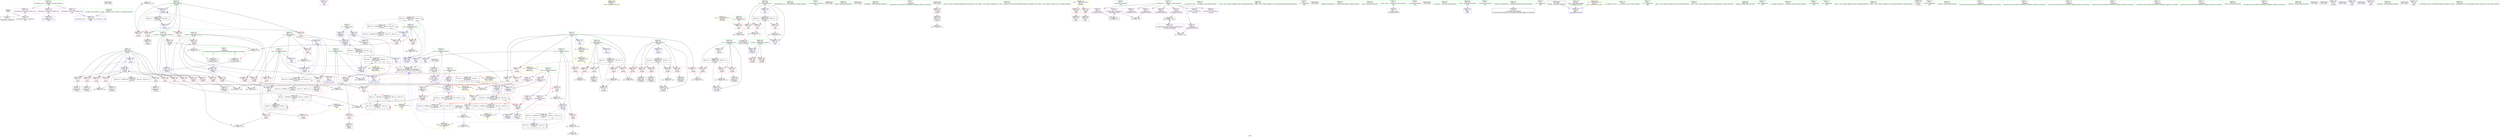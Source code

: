 digraph "SVFG" {
	label="SVFG";

	Node0x55a681010a10 [shape=record,color=grey,label="{NodeID: 0\nNullPtr}"];
	Node0x55a681010a10 -> Node0x55a681039c70[style=solid];
	Node0x55a681010a10 -> Node0x55a681040de0[style=solid];
	Node0x55a68107e5d0 [shape=record,color=black,label="{NodeID: 443\n261 = PHI()\n}"];
	Node0x55a68103d390 [shape=record,color=grey,label="{NodeID: 277\n321 = Binary(320, 145, )\n}"];
	Node0x55a68103d390 -> Node0x55a68103c090[style=solid];
	Node0x55a68103b600 [shape=record,color=blue,label="{NodeID: 194\n123\<--12\nj\<--\n_Z3recii\n}"];
	Node0x55a68103b600 -> Node0x55a68103f020[style=dashed];
	Node0x55a68103b600 -> Node0x55a68103f0f0[style=dashed];
	Node0x55a68103b600 -> Node0x55a68103f1c0[style=dashed];
	Node0x55a68103b600 -> Node0x55a68103b7a0[style=dashed];
	Node0x55a68103b600 -> Node0x55a681057d40[style=dashed];
	Node0x55a681037ef0 [shape=record,color=purple,label="{NodeID: 111\n393\<--41\n\<--.str.5\nmain\n}"];
	Node0x55a6810367f0 [shape=record,color=green,label="{NodeID: 28\n22\<--23\nstart\<--start_field_insensitive\nGlob }"];
	Node0x55a6810367f0 -> Node0x55a68103dca0[style=solid];
	Node0x55a6810367f0 -> Node0x55a6810408e0[style=solid];
	Node0x55a6810367f0 -> Node0x55a68103c300[style=solid];
	Node0x55a681041870 [shape=record,color=yellow,style=double,label="{NodeID: 388\nRETMU(2V_2)\npts\{94 \}\nFun[__cxx_global_array_dtor]}"];
	Node0x55a68104aef0 [shape=record,color=grey,label="{NodeID: 305\n400 = cmp(398, 399, )\n}"];
	Node0x55a68103e800 [shape=record,color=red,label="{NodeID: 139\n167\<--119\n\<--i\n_Z3recii\n}"];
	Node0x55a68103e800 -> Node0x55a68104a8f0[style=solid];
	Node0x55a681039200 [shape=record,color=green,label="{NodeID: 56\n257\<--258\n_ZNSolsEPFRSoS_E\<--_ZNSolsEPFRSoS_E_field_insensitive\n}"];
	Node0x55a68103fec0 [shape=record,color=red,label="{NodeID: 167\n313\<--245\n\<--j\n_Z5solvei\n}"];
	Node0x55a68103fec0 -> Node0x55a68103bfc0[style=solid];
	Node0x55a68103aaa0 [shape=record,color=black,label="{NodeID: 84\n315\<--314\nidxprom19\<--\n_Z5solvei\n}"];
	Node0x55a681021c70 [shape=record,color=green,label="{NodeID: 1\n7\<--1\n__dso_handle\<--dummyObj\nGlob }"];
	Node0x55a68107e6a0 [shape=record,color=black,label="{NodeID: 444\n264 = PHI()\n}"];
	Node0x55a681048670 [shape=record,color=grey,label="{NodeID: 278\n230 = Binary(229, 145, )\n}"];
	Node0x55a681048670 -> Node0x55a68103ba10[style=solid];
	Node0x55a68103b6d0 [shape=record,color=blue,label="{NodeID: 195\n121\<--206\nadd\<--inc30\n_Z3recii\n}"];
	Node0x55a68103b6d0 -> Node0x55a68105efd0[style=dashed];
	Node0x55a681037fc0 [shape=record,color=purple,label="{NodeID: 112\n420\<--44\nllvm.global_ctors_0\<--llvm.global_ctors\nGlob }"];
	Node0x55a681037fc0 -> Node0x55a681040be0[style=solid];
	Node0x55a6810368f0 [shape=record,color=green,label="{NodeID: 29\n24\<--25\niter\<--iter_field_insensitive\nGlob }"];
	Node0x55a6810368f0 -> Node0x55a68103dd70[style=solid];
	Node0x55a6810368f0 -> Node0x55a68103de40[style=solid];
	Node0x55a6810368f0 -> Node0x55a6810409e0[style=solid];
	Node0x55a6810368f0 -> Node0x55a681041220[style=solid];
	Node0x55a68103e8d0 [shape=record,color=red,label="{NodeID: 140\n171\<--119\n\<--i\n_Z3recii\n}"];
	Node0x55a68103e8d0 -> Node0x55a68103a0e0[style=solid];
	Node0x55a681039300 [shape=record,color=green,label="{NodeID: 57\n262\<--263\nprintf\<--printf_field_insensitive\n}"];
	Node0x55a68103ff90 [shape=record,color=red,label="{NodeID: 168\n320\<--245\n\<--j\n_Z5solvei\n}"];
	Node0x55a68103ff90 -> Node0x55a68103d390[style=solid];
	Node0x55a68103ab70 [shape=record,color=black,label="{NodeID: 85\n332\<--331\nconv28\<--call27\n_Z5solvei\n}"];
	Node0x55a68103ab70 -> Node0x55a68103c300[style=solid];
	Node0x55a681034ba0 [shape=record,color=green,label="{NodeID: 2\n12\<--1\n\<--dummyObj\nCan only get source location for instruction, argument, global var or function.|{<s0>15|<s1>15}}"];
	Node0x55a681034ba0:s0 -> Node0x55a68107c820[style=solid,color=red];
	Node0x55a681034ba0:s1 -> Node0x55a68107de70[style=solid,color=red];
	Node0x55a68107e7a0 [shape=record,color=black,label="{NodeID: 445\n276 = PHI()\n}"];
	Node0x55a6810487f0 [shape=record,color=grey,label="{NodeID: 279\n222 = Binary(220, 221, )\n|{<s0>7}}"];
	Node0x55a6810487f0:s0 -> Node0x55a68107de70[style=solid,color=red];
	Node0x55a68103b7a0 [shape=record,color=blue,label="{NodeID: 196\n123\<--211\nj\<--inc32\n_Z3recii\n}"];
	Node0x55a68103b7a0 -> Node0x55a68103f020[style=dashed];
	Node0x55a68103b7a0 -> Node0x55a68103f0f0[style=dashed];
	Node0x55a68103b7a0 -> Node0x55a68103f1c0[style=dashed];
	Node0x55a68103b7a0 -> Node0x55a68103b7a0[style=dashed];
	Node0x55a68103b7a0 -> Node0x55a681057d40[style=dashed];
	Node0x55a681038090 [shape=record,color=purple,label="{NodeID: 113\n421\<--44\nllvm.global_ctors_1\<--llvm.global_ctors\nGlob }"];
	Node0x55a681038090 -> Node0x55a681040ce0[style=solid];
	Node0x55a6810369f0 [shape=record,color=green,label="{NodeID: 30\n26\<--28\nTL\<--TL_field_insensitive\nGlob }"];
	Node0x55a6810369f0 -> Node0x55a68103df10[style=solid];
	Node0x55a6810369f0 -> Node0x55a681040ae0[style=solid];
	Node0x55a6810369f0 -> Node0x55a6810412f0[style=solid];
	Node0x55a6810369f0 -> Node0x55a68103c3d0[style=solid];
	Node0x55a68103e9a0 [shape=record,color=red,label="{NodeID: 141\n178\<--119\n\<--i\n_Z3recii\n}"];
	Node0x55a68103e9a0 -> Node0x55a68103a280[style=solid];
	Node0x55a681039400 [shape=record,color=green,label="{NodeID: 58\n265\<--266\n_ZNSirsERi\<--_ZNSirsERi_field_insensitive\n}"];
	Node0x55a681040060 [shape=record,color=red,label="{NodeID: 169\n337\<--247\n\<--i29\n_Z5solvei\n}"];
	Node0x55a681040060 -> Node0x55a681049ff0[style=solid];
	Node0x55a68103ac40 [shape=record,color=black,label="{NodeID: 86\n342\<--341\nidxprom33\<--\n_Z5solvei\n}"];
	Node0x55a681034c30 [shape=record,color=green,label="{NodeID: 3\n27\<--1\n\<--dummyObj\nCan only get source location for instruction, argument, global var or function.}"];
	Node0x55a68107e8a0 [shape=record,color=black,label="{NodeID: 446\n305 = PHI()\n}"];
	Node0x55a68107e8a0 -> Node0x55a6810402d0[style=solid];
	Node0x55a681048970 [shape=record,color=grey,label="{NodeID: 280\n206 = Binary(205, 145, )\n}"];
	Node0x55a681048970 -> Node0x55a68103b6d0[style=solid];
	Node0x55a68103b870 [shape=record,color=blue,label="{NodeID: 197\n216\<--162\narrayidx34\<--\n_Z3recii\n|{<s0>7|<s1>7|<s2>7|<s3>7}}"];
	Node0x55a68103b870:s0 -> Node0x55a68103f290[style=dashed,color=red];
	Node0x55a68103b870:s1 -> Node0x55a68103b870[style=dashed,color=red];
	Node0x55a68103b870:s2 -> Node0x55a681058740[style=dashed,color=red];
	Node0x55a68103b870:s3 -> Node0x55a68105b840[style=dashed,color=red];
	Node0x55a681038190 [shape=record,color=purple,label="{NodeID: 114\n422\<--44\nllvm.global_ctors_2\<--llvm.global_ctors\nGlob }"];
	Node0x55a681038190 -> Node0x55a681040de0[style=solid];
	Node0x55a681036af0 [shape=record,color=green,label="{NodeID: 31\n44\<--48\nllvm.global_ctors\<--llvm.global_ctors_field_insensitive\nGlob }"];
	Node0x55a681036af0 -> Node0x55a681037fc0[style=solid];
	Node0x55a681036af0 -> Node0x55a681038090[style=solid];
	Node0x55a681036af0 -> Node0x55a681038190[style=solid];
	Node0x55a681054b40 [shape=record,color=black,label="{NodeID: 308\nMR_38V_3 = PHI(MR_38V_4, MR_38V_2, )\npts\{244 \}\n}"];
	Node0x55a681054b40 -> Node0x55a68103f910[style=dashed];
	Node0x55a681054b40 -> Node0x55a68103f9e0[style=dashed];
	Node0x55a681054b40 -> Node0x55a68103fab0[style=dashed];
	Node0x55a681054b40 -> Node0x55a68103fb80[style=dashed];
	Node0x55a681054b40 -> Node0x55a68103fc50[style=dashed];
	Node0x55a681054b40 -> Node0x55a68103c160[style=dashed];
	Node0x55a68103ea70 [shape=record,color=red,label="{NodeID: 142\n186\<--119\n\<--i\n_Z3recii\n}"];
	Node0x55a68103ea70 -> Node0x55a68103b460[style=solid];
	Node0x55a681039500 [shape=record,color=green,label="{NodeID: 59\n277\<--278\n_ZStrsIcSt11char_traitsIcESaIcEERSt13basic_istreamIT_T0_ES7_RNSt7__cxx1112basic_stringIS4_S5_T1_EE\<--_ZStrsIcSt11char_traitsIcESaIcEERSt13basic_istreamIT_T0_ES7_RNSt7__cxx1112basic_stringIS4_S5_T1_EE_field_insensitive\n}"];
	Node0x55a681040130 [shape=record,color=red,label="{NodeID: 170\n341\<--247\n\<--i29\n_Z5solvei\n}"];
	Node0x55a681040130 -> Node0x55a68103ac40[style=solid];
	Node0x55a68103ad10 [shape=record,color=black,label="{NodeID: 87\n388\<--385\ncall\<--\nmain\n}"];
	Node0x55a681034cc0 [shape=record,color=green,label="{NodeID: 4\n29\<--1\n_ZSt4cerr\<--dummyObj\nGlob }"];
	Node0x55a68107ea00 [shape=record,color=black,label="{NodeID: 447\n331 = PHI()\n}"];
	Node0x55a68107ea00 -> Node0x55a68103ab70[style=solid];
	Node0x55a681048af0 [shape=record,color=grey,label="{NodeID: 281\n326 = Binary(325, 145, )\n}"];
	Node0x55a681048af0 -> Node0x55a68103c160[style=solid];
	Node0x55a68103b940 [shape=record,color=blue,label="{NodeID: 198\n226\<--27\narrayidx38\<--\n_Z3recii\n}"];
	Node0x55a68103b940 -> Node0x55a681058740[style=dashed];
	Node0x55a68103d480 [shape=record,color=purple,label="{NodeID: 115\n77\<--76\narrayctor.next\<--arrayctor.cur\n__cxx_global_var_init.1\n}"];
	Node0x55a68103d480 -> Node0x55a680cbc250[style=solid];
	Node0x55a68103d480 -> Node0x55a681049870[style=solid];
	Node0x55a681036bf0 [shape=record,color=green,label="{NodeID: 32\n49\<--50\n__cxx_global_var_init\<--__cxx_global_var_init_field_insensitive\n}"];
	Node0x55a681055040 [shape=record,color=black,label="{NodeID: 309\nMR_40V_2 = PHI(MR_40V_4, MR_40V_1, )\npts\{246 \}\n}"];
	Node0x55a681055040 -> Node0x55a68103bef0[style=dashed];
	Node0x55a68103eb40 [shape=record,color=red,label="{NodeID: 143\n202\<--119\n\<--i\n_Z3recii\n}"];
	Node0x55a68103eb40 -> Node0x55a68104a170[style=solid];
	Node0x55a681039600 [shape=record,color=green,label="{NodeID: 60\n306\<--307\n_ZNSt7__cxx1112basic_stringIcSt11char_traitsIcESaIcEEixEm\<--_ZNSt7__cxx1112basic_stringIcSt11char_traitsIcESaIcEEixEm_field_insensitive\n}"];
	Node0x55a681040200 [shape=record,color=red,label="{NodeID: 171\n346\<--247\n\<--i29\n_Z5solvei\n}"];
	Node0x55a681040200 -> Node0x55a681049270[style=solid];
	Node0x55a68103ade0 [shape=record,color=black,label="{NodeID: 88\n394\<--391\ncall1\<--\nmain\n}"];
	Node0x55a681035550 [shape=record,color=green,label="{NodeID: 5\n30\<--1\n.str\<--dummyObj\nGlob }"];
	Node0x55a68107eb00 [shape=record,color=black,label="{NodeID: 448\n352 = PHI()\n}"];
	Node0x55a681048c70 [shape=record,color=grey,label="{NodeID: 282\n219 = Binary(218, 145, )\n|{<s0>7}}"];
	Node0x55a681048c70:s0 -> Node0x55a68107c820[style=solid,color=red];
	Node0x55a68103ba10 [shape=record,color=blue,label="{NodeID: 199\n119\<--230\ni\<--inc40\n_Z3recii\n}"];
	Node0x55a68103ba10 -> Node0x55a68103e800[style=dashed];
	Node0x55a68103ba10 -> Node0x55a68103e8d0[style=dashed];
	Node0x55a68103ba10 -> Node0x55a68103e9a0[style=dashed];
	Node0x55a68103ba10 -> Node0x55a68103ea70[style=dashed];
	Node0x55a68103ba10 -> Node0x55a68103eb40[style=dashed];
	Node0x55a68103ba10 -> Node0x55a68103ec10[style=dashed];
	Node0x55a68103ba10 -> Node0x55a68103ece0[style=dashed];
	Node0x55a68103ba10 -> Node0x55a68103edb0[style=dashed];
	Node0x55a68103ba10 -> Node0x55a68103ba10[style=dashed];
	Node0x55a68103ba10 -> Node0x55a68105a440[style=dashed];
	Node0x55a68103d550 [shape=record,color=purple,label="{NodeID: 116\n100\<--99\narraydestroy.element\<--arraydestroy.elementPast\n__cxx_global_array_dtor\n}"];
	Node0x55a68103d550 -> Node0x55a68103d080[style=solid];
	Node0x55a68103d550 -> Node0x55a6810499f0[style=solid];
	Node0x55a681036cf0 [shape=record,color=green,label="{NodeID: 33\n53\<--54\n_ZNSt8ios_base4InitC1Ev\<--_ZNSt8ios_base4InitC1Ev_field_insensitive\n}"];
	Node0x55a681055540 [shape=record,color=black,label="{NodeID: 310\nMR_26V_2 = PHI(MR_26V_4, MR_26V_1, )\npts\{170000 \}\n|{|<s1>15|<s2>21}}"];
	Node0x55a681055540 -> Node0x55a68103be20[style=dashed];
	Node0x55a681055540:s1 -> Node0x55a6810623a0[style=dashed,color=red];
	Node0x55a681055540:s2 -> Node0x55a68105e540[style=dashed,color=blue];
	Node0x55a68103ec10 [shape=record,color=red,label="{NodeID: 144\n214\<--119\n\<--i\n_Z3recii\n}"];
	Node0x55a68103ec10 -> Node0x55a68103a4f0[style=solid];
	Node0x55a681039700 [shape=record,color=green,label="{NodeID: 61\n375\<--376\nmain\<--main_field_insensitive\n}"];
	Node0x55a68105e540 [shape=record,color=black,label="{NodeID: 338\nMR_57V_2 = PHI(MR_57V_3, MR_57V_1, )\npts\{21 23 25 28 150000 170000 190000 \}\n|{<s0>21|<s1>21|<s2>21|<s3>21|<s4>21|<s5>21}}"];
	Node0x55a68105e540:s0 -> Node0x55a68103c230[style=dashed,color=red];
	Node0x55a68105e540:s1 -> Node0x55a68103c300[style=dashed,color=red];
	Node0x55a68105e540:s2 -> Node0x55a68103c3d0[style=dashed,color=red];
	Node0x55a68105e540:s3 -> Node0x55a681055540[style=dashed,color=red];
	Node0x55a68105e540:s4 -> Node0x55a68105fed0[style=dashed,color=red];
	Node0x55a68105e540:s5 -> Node0x55a6810617b0[style=dashed,color=red];
	Node0x55a6810402d0 [shape=record,color=red,label="{NodeID: 172\n308\<--305\n\<--call16\n_Z5solvei\n}"];
	Node0x55a6810402d0 -> Node0x55a68103a9d0[style=solid];
	Node0x55a68103aeb0 [shape=record,color=purple,label="{NodeID: 89\n55\<--4\n\<--_ZStL8__ioinit\n__cxx_global_var_init\n}"];
	Node0x55a6810355e0 [shape=record,color=green,label="{NodeID: 6\n32\<--1\n_ZSt3cin\<--dummyObj\nGlob }"];
	Node0x55a68107ec00 [shape=record,color=black,label="{NodeID: 449\n353 = PHI()\n}"];
	Node0x55a681048df0 [shape=record,color=grey,label="{NodeID: 283\n157 = Binary(152, 156, )\n}"];
	Node0x55a681048df0 -> Node0x55a68104a5f0[style=solid];
	Node0x55a68103bae0 [shape=record,color=blue,label="{NodeID: 200\n239\<--238\ntc.addr\<--tc\n_Z5solvei\n}"];
	Node0x55a68103bae0 -> Node0x55a68103f500[style=dashed];
	Node0x55a68103bae0 -> Node0x55a68103f5d0[style=dashed];
	Node0x55a68103d620 [shape=record,color=red,label="{NodeID: 117\n137\<--11\n\<--n\n_Z3recii\n}"];
	Node0x55a68103d620 -> Node0x55a681049cf0[style=solid];
	Node0x55a681036df0 [shape=record,color=green,label="{NodeID: 34\n59\<--60\n__cxa_atexit\<--__cxa_atexit_field_insensitive\n}"];
	Node0x55a68103ece0 [shape=record,color=red,label="{NodeID: 145\n224\<--119\n\<--i\n_Z3recii\n}"];
	Node0x55a68103ece0 -> Node0x55a68103a5c0[style=solid];
	Node0x55a681039800 [shape=record,color=green,label="{NodeID: 62\n378\<--379\nretval\<--retval_field_insensitive\nmain\n}"];
	Node0x55a681039800 -> Node0x55a681043750[style=solid];
	Node0x55a68105ead0 [shape=record,color=black,label="{NodeID: 339\nMR_55V_3 = PHI(MR_55V_4, MR_55V_2, )\npts\{383 \}\n}"];
	Node0x55a68105ead0 -> Node0x55a681040470[style=dashed];
	Node0x55a68105ead0 -> Node0x55a681040540[style=dashed];
	Node0x55a68105ead0 -> Node0x55a681040610[style=dashed];
	Node0x55a68105ead0 -> Node0x55a6810438f0[style=dashed];
	Node0x55a6810403a0 [shape=record,color=red,label="{NodeID: 173\n399\<--380\n\<--tc\nmain\n}"];
	Node0x55a6810403a0 -> Node0x55a68104aef0[style=solid];
	Node0x55a68103af80 [shape=record,color=purple,label="{NodeID: 90\n74\<--8\n\<--_Z1sB5cxx11\n__cxx_global_var_init.1\n}"];
	Node0x55a68103af80 -> Node0x55a680cbc250[style=solid];
	Node0x55a681035670 [shape=record,color=green,label="{NodeID: 7\n33\<--1\n_ZSt4cout\<--dummyObj\nGlob }"];
	Node0x55a68107ecd0 [shape=record,color=black,label="{NodeID: 450\n238 = PHI(403, )\n0th arg _Z5solvei }"];
	Node0x55a68107ecd0 -> Node0x55a68103bae0[style=solid];
	Node0x55a681048f70 [shape=record,color=grey,label="{NodeID: 284\n281 = Binary(280, 145, )\n}"];
	Node0x55a681048f70 -> Node0x55a68103bc80[style=solid];
	Node0x55a68103bbb0 [shape=record,color=blue,label="{NodeID: 201\n241\<--12\ni\<--\n_Z5solvei\n}"];
	Node0x55a68103bbb0 -> Node0x55a68105f4d0[style=dashed];
	Node0x55a68103d6f0 [shape=record,color=red,label="{NodeID: 118\n168\<--11\n\<--n\n_Z3recii\n}"];
	Node0x55a68103d6f0 -> Node0x55a68104a8f0[style=solid];
	Node0x55a681036ef0 [shape=record,color=green,label="{NodeID: 35\n58\<--64\n_ZNSt8ios_base4InitD1Ev\<--_ZNSt8ios_base4InitD1Ev_field_insensitive\n}"];
	Node0x55a681036ef0 -> Node0x55a681039e40[style=solid];
	Node0x55a68103edb0 [shape=record,color=red,label="{NodeID: 146\n229\<--119\n\<--i\n_Z3recii\n}"];
	Node0x55a68103edb0 -> Node0x55a681048670[style=solid];
	Node0x55a6810398d0 [shape=record,color=green,label="{NodeID: 63\n380\<--381\ntc\<--tc_field_insensitive\nmain\n}"];
	Node0x55a6810398d0 -> Node0x55a6810403a0[style=solid];
	Node0x55a68105efd0 [shape=record,color=black,label="{NodeID: 340\nMR_20V_8 = PHI(MR_20V_7, MR_20V_6, )\npts\{122 \}\n}"];
	Node0x55a68105efd0 -> Node0x55a68103ee80[style=dashed];
	Node0x55a68105efd0 -> Node0x55a68103ef50[style=dashed];
	Node0x55a68105efd0 -> Node0x55a68103b6d0[style=dashed];
	Node0x55a68105efd0 -> Node0x55a681057840[style=dashed];
	Node0x55a68105efd0 -> Node0x55a68105efd0[style=dashed];
	Node0x55a681040470 [shape=record,color=red,label="{NodeID: 174\n398\<--382\n\<--it\nmain\n}"];
	Node0x55a681040470 -> Node0x55a68104aef0[style=solid];
	Node0x55a68103b050 [shape=record,color=purple,label="{NodeID: 91\n81\<--8\n\<--_Z1sB5cxx11\n__cxx_global_var_init.1\n}"];
	Node0x55a681035700 [shape=record,color=green,label="{NodeID: 8\n34\<--1\n.str.2\<--dummyObj\nGlob }"];
	Node0x55a68107eed0 [shape=record,color=black,label="{NodeID: 451\n92 = PHI()\n0th arg __cxx_global_array_dtor }"];
	Node0x55a68107eed0 -> Node0x55a681040ee0[style=solid];
	Node0x55a6810623a0 [shape=record,color=yellow,style=double,label="{NodeID: 368\n26V_1 = ENCHI(MR_26V_0)\npts\{170000 \}\nFun[_Z3recii]|{|<s1>7}}"];
	Node0x55a6810623a0 -> Node0x55a68103f360[style=dashed];
	Node0x55a6810623a0:s1 -> Node0x55a6810623a0[style=dashed,color=red];
	Node0x55a6810490f0 [shape=record,color=grey,label="{NodeID: 285\n148 = Binary(147, 149, )\n}"];
	Node0x55a6810490f0 -> Node0x55a68104a770[style=solid];
	Node0x55a68103bc80 [shape=record,color=blue,label="{NodeID: 202\n241\<--281\ni\<--inc\n_Z5solvei\n}"];
	Node0x55a68103bc80 -> Node0x55a68105f4d0[style=dashed];
	Node0x55a68103d7c0 [shape=record,color=red,label="{NodeID: 119\n270\<--11\n\<--n\n_Z5solvei\n}"];
	Node0x55a68103d7c0 -> Node0x55a68104aa70[style=solid];
	Node0x55a681036ff0 [shape=record,color=green,label="{NodeID: 36\n71\<--72\n__cxx_global_var_init.1\<--__cxx_global_var_init.1_field_insensitive\n}"];
	Node0x55a68103ee80 [shape=record,color=red,label="{NodeID: 147\n205\<--121\n\<--add\n_Z3recii\n}"];
	Node0x55a68103ee80 -> Node0x55a681048970[style=solid];
	Node0x55a6810399a0 [shape=record,color=green,label="{NodeID: 64\n382\<--383\nit\<--it_field_insensitive\nmain\n}"];
	Node0x55a6810399a0 -> Node0x55a681040470[style=solid];
	Node0x55a6810399a0 -> Node0x55a681040540[style=solid];
	Node0x55a6810399a0 -> Node0x55a681040610[style=solid];
	Node0x55a6810399a0 -> Node0x55a681043820[style=solid];
	Node0x55a6810399a0 -> Node0x55a6810438f0[style=solid];
	Node0x55a68105f4d0 [shape=record,color=black,label="{NodeID: 341\nMR_36V_3 = PHI(MR_36V_4, MR_36V_2, )\npts\{242 \}\n}"];
	Node0x55a68105f4d0 -> Node0x55a68103f6a0[style=dashed];
	Node0x55a68105f4d0 -> Node0x55a68103f770[style=dashed];
	Node0x55a68105f4d0 -> Node0x55a68103f840[style=dashed];
	Node0x55a68105f4d0 -> Node0x55a68103bc80[style=dashed];
	Node0x55a681040540 [shape=record,color=red,label="{NodeID: 175\n402\<--382\n\<--it\nmain\n}"];
	Node0x55a681040540 -> Node0x55a681049570[style=solid];
	Node0x55a68103b120 [shape=record,color=purple,label="{NodeID: 92\n82\<--8\n\<--_Z1sB5cxx11\n__cxx_global_var_init.1\n}"];
	Node0x55a68103b120 -> Node0x55a681049870[style=solid];
	Node0x55a681035790 [shape=record,color=green,label="{NodeID: 9\n36\<--1\n.str.3\<--dummyObj\nGlob }"];
	Node0x55a681049270 [shape=record,color=grey,label="{NodeID: 286\n347 = Binary(346, 145, )\n}"];
	Node0x55a681049270 -> Node0x55a681043680[style=solid];
	Node0x55a68103bd50 [shape=record,color=blue,label="{NodeID: 203\n243\<--12\ni5\<--\n_Z5solvei\n}"];
	Node0x55a68103bd50 -> Node0x55a681054b40[style=dashed];
	Node0x55a68103d890 [shape=record,color=red,label="{NodeID: 120\n287\<--11\n\<--n\n_Z5solvei\n}"];
	Node0x55a68103d890 -> Node0x55a68104ad70[style=solid];
	Node0x55a6810370f0 [shape=record,color=green,label="{NodeID: 37\n79\<--80\n_ZNSt7__cxx1112basic_stringIcSt11char_traitsIcESaIcEEC1Ev\<--_ZNSt7__cxx1112basic_stringIcSt11char_traitsIcESaIcEEC1Ev_field_insensitive\n}"];
	Node0x55a68103ef50 [shape=record,color=red,label="{NodeID: 148\n221\<--121\n\<--add\n_Z3recii\n}"];
	Node0x55a68103ef50 -> Node0x55a6810487f0[style=solid];
	Node0x55a681039a70 [shape=record,color=green,label="{NodeID: 65\n389\<--390\nfreopen\<--freopen_field_insensitive\n}"];
	Node0x55a68105f9d0 [shape=record,color=black,label="{NodeID: 342\nMR_42V_3 = PHI(MR_42V_4, MR_42V_2, )\npts\{248 \}\n}"];
	Node0x55a68105f9d0 -> Node0x55a681040060[style=dashed];
	Node0x55a68105f9d0 -> Node0x55a681040130[style=dashed];
	Node0x55a68105f9d0 -> Node0x55a681040200[style=dashed];
	Node0x55a68105f9d0 -> Node0x55a681043680[style=dashed];
	Node0x55a681040610 [shape=record,color=red,label="{NodeID: 176\n406\<--382\n\<--it\nmain\n}"];
	Node0x55a681040610 -> Node0x55a6810496f0[style=solid];
	Node0x55a68103b1f0 [shape=record,color=purple,label="{NodeID: 93\n96\<--8\n\<--_Z1sB5cxx11\n__cxx_global_array_dtor\n}"];
	Node0x55a681035820 [shape=record,color=green,label="{NodeID: 10\n38\<--1\nstdin\<--dummyObj\nGlob }"];
	Node0x55a681058d20 [shape=record,color=yellow,style=double,label="{NodeID: 370\n48V_1 = ENCHI(MR_48V_0)\npts\{1 \}\nFun[main]}"];
	Node0x55a681058d20 -> Node0x55a68103dfe0[style=dashed];
	Node0x55a681058d20 -> Node0x55a68103e0b0[style=dashed];
	Node0x55a6810493f0 [shape=record,color=grey,label="{NodeID: 287\n211 = Binary(210, 145, )\n}"];
	Node0x55a6810493f0 -> Node0x55a68103b7a0[style=solid];
	Node0x55a68103be20 [shape=record,color=blue,label="{NodeID: 204\n292\<--12\narrayidx10\<--\n_Z5solvei\n}"];
	Node0x55a68103be20 -> Node0x55a68103bfc0[style=dashed];
	Node0x55a68103be20 -> Node0x55a681055540[style=dashed];
	Node0x55a68103be20 -> Node0x55a681059450[style=dashed];
	Node0x55a68103d960 [shape=record,color=red,label="{NodeID: 121\n297\<--11\n\<--n\n_Z5solvei\n}"];
	Node0x55a68103d960 -> Node0x55a68104abf0[style=solid];
	Node0x55a6810371f0 [shape=record,color=green,label="{NodeID: 38\n86\<--87\n__cxx_global_array_dtor\<--__cxx_global_array_dtor_field_insensitive\n}"];
	Node0x55a68103f020 [shape=record,color=red,label="{NodeID: 149\n194\<--123\n\<--j\n_Z3recii\n}"];
	Node0x55a68103f020 -> Node0x55a68104a470[style=solid];
	Node0x55a681039b70 [shape=record,color=green,label="{NodeID: 66\n46\<--415\n_GLOBAL__sub_I_Nerevar_0_1.cpp\<--_GLOBAL__sub_I_Nerevar_0_1.cpp_field_insensitive\n}"];
	Node0x55a681039b70 -> Node0x55a681040ce0[style=solid];
	Node0x55a68105fed0 [shape=record,color=black,label="{NodeID: 343\nMR_28V_2 = PHI(MR_28V_3, MR_28V_1, )\npts\{190000 \}\n|{|<s1>15|<s2>15|<s3>15|<s4>15}}"];
	Node0x55a68105fed0 -> Node0x55a6810435b0[style=dashed];
	Node0x55a68105fed0:s1 -> Node0x55a68103f290[style=dashed,color=red];
	Node0x55a68105fed0:s2 -> Node0x55a68103b870[style=dashed,color=red];
	Node0x55a68105fed0:s3 -> Node0x55a681058740[style=dashed,color=red];
	Node0x55a68105fed0:s4 -> Node0x55a68105b840[style=dashed,color=red];
	Node0x55a6810406e0 [shape=record,color=blue,label="{NodeID: 177\n11\<--12\nn\<--\nGlob }"];
	Node0x55a6810406e0 -> Node0x55a681058e30[style=dashed];
	Node0x55a68103b2c0 [shape=record,color=purple,label="{NodeID: 94\n97\<--8\n\<--_Z1sB5cxx11\n__cxx_global_array_dtor\n}"];
	Node0x55a68103b2c0 -> Node0x55a68103d080[style=solid];
	Node0x55a6810358b0 [shape=record,color=green,label="{NodeID: 11\n39\<--1\n.str.4\<--dummyObj\nGlob }"];
	Node0x55a681058e30 [shape=record,color=yellow,style=double,label="{NodeID: 371\n4V_1 = ENCHI(MR_4V_0)\npts\{13 \}\nFun[main]|{<s0>21}}"];
	Node0x55a681058e30:s0 -> Node0x55a6810603d0[style=dashed,color=red];
	Node0x55a681049570 [shape=record,color=grey,label="{NodeID: 288\n403 = Binary(402, 145, )\n|{<s0>21}}"];
	Node0x55a681049570:s0 -> Node0x55a68107ecd0[style=solid,color=red];
	Node0x55a68103bef0 [shape=record,color=blue,label="{NodeID: 205\n245\<--12\nj\<--\n_Z5solvei\n}"];
	Node0x55a68103bef0 -> Node0x55a68103fd20[style=dashed];
	Node0x55a68103bef0 -> Node0x55a68103fdf0[style=dashed];
	Node0x55a68103bef0 -> Node0x55a68103fec0[style=dashed];
	Node0x55a68103bef0 -> Node0x55a68103ff90[style=dashed];
	Node0x55a68103bef0 -> Node0x55a68103c090[style=dashed];
	Node0x55a68103bef0 -> Node0x55a681055040[style=dashed];
	Node0x55a68103da30 [shape=record,color=red,label="{NodeID: 122\n338\<--11\n\<--n\n_Z5solvei\n}"];
	Node0x55a68103da30 -> Node0x55a681049ff0[style=solid];
	Node0x55a6810372f0 [shape=record,color=green,label="{NodeID: 39\n93\<--94\n.addr\<--.addr_field_insensitive\n__cxx_global_array_dtor\n}"];
	Node0x55a6810372f0 -> Node0x55a681040ee0[style=solid];
	Node0x55a68103f0f0 [shape=record,color=red,label="{NodeID: 150\n198\<--123\n\<--j\n_Z3recii\n}"];
	Node0x55a68103f0f0 -> Node0x55a68103a420[style=solid];
	Node0x55a681039c70 [shape=record,color=black,label="{NodeID: 67\n2\<--3\ndummyVal\<--dummyVal\n}"];
	Node0x55a6810603d0 [shape=record,color=yellow,style=double,label="{NodeID: 344\n4V_1 = ENCHI(MR_4V_0)\npts\{13 \}\nFun[_Z5solvei]|{|<s4>15}}"];
	Node0x55a6810603d0 -> Node0x55a68103d7c0[style=dashed];
	Node0x55a6810603d0 -> Node0x55a68103d890[style=dashed];
	Node0x55a6810603d0 -> Node0x55a68103d960[style=dashed];
	Node0x55a6810603d0 -> Node0x55a68103da30[style=dashed];
	Node0x55a6810603d0:s4 -> Node0x55a6810619d0[style=dashed,color=red];
	Node0x55a6810407e0 [shape=record,color=blue,label="{NodeID: 178\n20\<--12\nans\<--\nGlob }"];
	Node0x55a6810407e0 -> Node0x55a68105e540[style=dashed];
	Node0x55a68103b390 [shape=record,color=purple,label="{NodeID: 95\n104\<--8\n\<--_Z1sB5cxx11\n__cxx_global_array_dtor\n}"];
	Node0x55a68103b390 -> Node0x55a6810499f0[style=solid];
	Node0x55a681035940 [shape=record,color=green,label="{NodeID: 12\n41\<--1\n.str.5\<--dummyObj\nGlob }"];
	Node0x55a6810496f0 [shape=record,color=grey,label="{NodeID: 289\n407 = Binary(406, 145, )\n}"];
	Node0x55a6810496f0 -> Node0x55a6810438f0[style=solid];
	Node0x55a68103bfc0 [shape=record,color=blue,label="{NodeID: 206\n316\<--313\narrayidx20\<--\n_Z5solvei\n}"];
	Node0x55a68103bfc0 -> Node0x55a681059450[style=dashed];
	Node0x55a68103db00 [shape=record,color=red,label="{NodeID: 123\n131\<--20\n\<--ans\n_Z3recii\n}"];
	Node0x55a68103db00 -> Node0x55a681049e70[style=solid];
	Node0x55a6810373c0 [shape=record,color=green,label="{NodeID: 40\n102\<--103\n_ZNSt7__cxx1112basic_stringIcSt11char_traitsIcESaIcEED1Ev\<--_ZNSt7__cxx1112basic_stringIcSt11char_traitsIcESaIcEED1Ev_field_insensitive\n}"];
	Node0x55a681057840 [shape=record,color=black,label="{NodeID: 317\nMR_20V_4 = PHI(MR_20V_6, MR_20V_3, MR_20V_3, )\npts\{122 \}\n}"];
	Node0x55a681057840 -> Node0x55a68103b530[style=dashed];
	Node0x55a681057840 -> Node0x55a681057840[style=dashed];
	Node0x55a681057840 -> Node0x55a68105a940[style=dashed];
	Node0x55a68103f1c0 [shape=record,color=red,label="{NodeID: 151\n210\<--123\n\<--j\n_Z3recii\n}"];
	Node0x55a68103f1c0 -> Node0x55a6810493f0[style=solid];
	Node0x55a681039d70 [shape=record,color=black,label="{NodeID: 68\n377\<--12\nmain_ret\<--\nmain\n}"];
	Node0x55a6810408e0 [shape=record,color=blue,label="{NodeID: 179\n22\<--12\nstart\<--\nGlob }"];
	Node0x55a6810408e0 -> Node0x55a68105e540[style=dashed];
	Node0x55a6810382e0 [shape=record,color=purple,label="{NodeID: 96\n275\<--8\narrayidx\<--_Z1sB5cxx11\n_Z5solvei\n}"];
	Node0x55a6810359d0 [shape=record,color=green,label="{NodeID: 13\n43\<--1\nstdout\<--dummyObj\nGlob }"];
	Node0x55a681058ff0 [shape=record,color=yellow,style=double,label="{NodeID: 373\n53V_1 = ENCHI(MR_53V_0)\npts\{381 \}\nFun[main]}"];
	Node0x55a681058ff0 -> Node0x55a6810403a0[style=dashed];
	Node0x55a681049870 [shape=record,color=grey,label="{NodeID: 290\n83 = cmp(77, 82, )\n}"];
	Node0x55a68103c090 [shape=record,color=blue,label="{NodeID: 207\n245\<--321\nj\<--inc22\n_Z5solvei\n}"];
	Node0x55a68103c090 -> Node0x55a68103fd20[style=dashed];
	Node0x55a68103c090 -> Node0x55a68103fdf0[style=dashed];
	Node0x55a68103c090 -> Node0x55a68103fec0[style=dashed];
	Node0x55a68103c090 -> Node0x55a68103ff90[style=dashed];
	Node0x55a68103c090 -> Node0x55a68103c090[style=dashed];
	Node0x55a68103c090 -> Node0x55a681055040[style=dashed];
	Node0x55a68103dbd0 [shape=record,color=red,label="{NodeID: 124\n351\<--20\n\<--ans\n_Z5solvei\n}"];
	Node0x55a6810374c0 [shape=record,color=green,label="{NodeID: 41\n110\<--111\n_Z3recii\<--_Z3recii_field_insensitive\n}"];
	Node0x55a681057d40 [shape=record,color=black,label="{NodeID: 318\nMR_22V_4 = PHI(MR_22V_6, MR_22V_3, MR_22V_3, )\npts\{124 \}\n}"];
	Node0x55a681057d40 -> Node0x55a68103b600[style=dashed];
	Node0x55a681057d40 -> Node0x55a681057d40[style=dashed];
	Node0x55a681057d40 -> Node0x55a68105ae40[style=dashed];
	Node0x55a68103f290 [shape=record,color=red,label="{NodeID: 152\n174\<--173\n\<--arrayidx\n_Z3recii\n}"];
	Node0x55a68103f290 -> Node0x55a68103a1b0[style=solid];
	Node0x55a681039e40 [shape=record,color=black,label="{NodeID: 69\n57\<--58\n\<--_ZNSt8ios_base4InitD1Ev\nCan only get source location for instruction, argument, global var or function.}"];
	Node0x55a6810409e0 [shape=record,color=blue,label="{NodeID: 180\n24\<--12\niter\<--\nGlob }"];
	Node0x55a6810409e0 -> Node0x55a68105e540[style=dashed];
	Node0x55a6810383b0 [shape=record,color=purple,label="{NodeID: 97\n302\<--8\narrayidx15\<--_Z1sB5cxx11\n_Z5solvei\n}"];
	Node0x55a681035a60 [shape=record,color=green,label="{NodeID: 14\n45\<--1\n\<--dummyObj\nCan only get source location for instruction, argument, global var or function.}"];
	Node0x55a6810499f0 [shape=record,color=grey,label="{NodeID: 291\n105 = cmp(100, 104, )\n}"];
	Node0x55a68103c160 [shape=record,color=blue,label="{NodeID: 208\n243\<--326\ni5\<--inc25\n_Z5solvei\n}"];
	Node0x55a68103c160 -> Node0x55a681054b40[style=dashed];
	Node0x55a68103dca0 [shape=record,color=red,label="{NodeID: 125\n155\<--22\n\<--start\n_Z3recii\n}"];
	Node0x55a68103dca0 -> Node0x55a68103a010[style=solid];
	Node0x55a6810375c0 [shape=record,color=green,label="{NodeID: 42\n115\<--116\nk.addr\<--k.addr_field_insensitive\n_Z3recii\n}"];
	Node0x55a6810375c0 -> Node0x55a68103e180[style=solid];
	Node0x55a6810375c0 -> Node0x55a68103e250[style=solid];
	Node0x55a6810375c0 -> Node0x55a68103e320[style=solid];
	Node0x55a6810375c0 -> Node0x55a68103e3f0[style=solid];
	Node0x55a6810375c0 -> Node0x55a68103e4c0[style=solid];
	Node0x55a6810375c0 -> Node0x55a681040fb0[style=solid];
	Node0x55a681058240 [shape=record,color=black,label="{NodeID: 319\nMR_24V_4 = PHI(MR_24V_6, MR_24V_3, MR_24V_3, )\npts\{150000 \}\n}"];
	Node0x55a681058240 -> Node0x55a68103b460[style=dashed];
	Node0x55a681058240 -> Node0x55a681058240[style=dashed];
	Node0x55a681058240 -> Node0x55a68105b340[style=dashed];
	Node0x55a68103f360 [shape=record,color=red,label="{NodeID: 153\n181\<--180\n\<--arrayidx17\n_Z3recii\n}"];
	Node0x55a68103f360 -> Node0x55a68104a2f0[style=solid];
	Node0x55a681039f40 [shape=record,color=black,label="{NodeID: 70\n128\<--127\ntobool\<--\n_Z3recii\n}"];
	Node0x55a681069140 [shape=record,color=yellow,style=double,label="{NodeID: 430\n6V_3 = CSCHI(MR_6V_2)\npts\{21 \}\nCS[]|{|<s1>21}}"];
	Node0x55a681069140 -> Node0x55a68103dbd0[style=dashed];
	Node0x55a681069140:s1 -> Node0x55a68105e540[style=dashed,color=blue];
	Node0x55a681040ae0 [shape=record,color=blue,label="{NodeID: 181\n26\<--27\nTL\<--\nGlob }"];
	Node0x55a681040ae0 -> Node0x55a68105e540[style=dashed];
	Node0x55a681038480 [shape=record,color=purple,label="{NodeID: 98\n189\<--14\narrayidx22\<--p\n_Z3recii\n}"];
	Node0x55a681038480 -> Node0x55a68103b460[style=solid];
	Node0x55a681035af0 [shape=record,color=green,label="{NodeID: 15\n145\<--1\n\<--dummyObj\nCan only get source location for instruction, argument, global var or function.}"];
	Node0x55a681049b70 [shape=record,color=grey,label="{NodeID: 292\n310 = cmp(309, 311, )\n}"];
	Node0x55a68103c230 [shape=record,color=blue,label="{NodeID: 209\n20\<--330\nans\<--\n_Z5solvei\n|{<s0>15|<s1>15|<s2>15|<s3>15}}"];
	Node0x55a68103c230:s0 -> Node0x55a68103db00[style=dashed,color=red];
	Node0x55a68103c230:s1 -> Node0x55a681041150[style=dashed,color=red];
	Node0x55a68103c230:s2 -> Node0x55a681059540[style=dashed,color=red];
	Node0x55a68103c230:s3 -> Node0x55a68105bd40[style=dashed,color=red];
	Node0x55a68103dd70 [shape=record,color=red,label="{NodeID: 126\n143\<--24\n\<--iter\n_Z3recii\n}"];
	Node0x55a68103dd70 -> Node0x55a68103d210[style=solid];
	Node0x55a681037690 [shape=record,color=green,label="{NodeID: 43\n117\<--118\ninv.addr\<--inv.addr_field_insensitive\n_Z3recii\n}"];
	Node0x55a681037690 -> Node0x55a68103e590[style=solid];
	Node0x55a681037690 -> Node0x55a68103e660[style=solid];
	Node0x55a681037690 -> Node0x55a68103e730[style=solid];
	Node0x55a681037690 -> Node0x55a681041080[style=solid];
	Node0x55a681058740 [shape=record,color=black,label="{NodeID: 320\nMR_28V_4 = PHI(MR_28V_7, MR_28V_3, MR_28V_3, )\npts\{190000 \}\n}"];
	Node0x55a681058740 -> Node0x55a68103f290[style=dashed];
	Node0x55a681058740 -> Node0x55a68103b870[style=dashed];
	Node0x55a681058740 -> Node0x55a681058740[style=dashed];
	Node0x55a681058740 -> Node0x55a68105b840[style=dashed];
	Node0x55a68103f430 [shape=record,color=red,label="{NodeID: 154\n201\<--200\n\<--arrayidx27\n_Z3recii\n}"];
	Node0x55a68103f430 -> Node0x55a68104a170[style=solid];
	Node0x55a68103a010 [shape=record,color=black,label="{NodeID: 71\n156\<--155\nconv\<--\n_Z3recii\n}"];
	Node0x55a68103a010 -> Node0x55a681048df0[style=solid];
	Node0x55a6810692a0 [shape=record,color=yellow,style=double,label="{NodeID: 431\n12V_3 = CSCHI(MR_12V_2)\npts\{28 \}\nCS[]|{<s0>21}}"];
	Node0x55a6810692a0:s0 -> Node0x55a68105e540[style=dashed,color=blue];
	Node0x55a681040be0 [shape=record,color=blue,label="{NodeID: 182\n420\<--45\nllvm.global_ctors_0\<--\nGlob }"];
	Node0x55a681038550 [shape=record,color=purple,label="{NodeID: 99\n200\<--14\narrayidx27\<--p\n_Z3recii\n}"];
	Node0x55a681038550 -> Node0x55a68103f430[style=solid];
	Node0x55a681035bf0 [shape=record,color=green,label="{NodeID: 16\n149\<--1\n\<--dummyObj\nCan only get source location for instruction, argument, global var or function.}"];
	Node0x55a681049cf0 [shape=record,color=grey,label="{NodeID: 293\n138 = cmp(136, 137, )\n}"];
	Node0x55a68103c300 [shape=record,color=blue,label="{NodeID: 210\n22\<--332\nstart\<--conv28\n_Z5solvei\n|{<s0>15|<s1>21}}"];
	Node0x55a68103c300:s0 -> Node0x55a681061bc0[style=dashed,color=red];
	Node0x55a68103c300:s1 -> Node0x55a68105e540[style=dashed,color=blue];
	Node0x55a68103de40 [shape=record,color=red,label="{NodeID: 127\n147\<--24\n\<--iter\n_Z3recii\n}"];
	Node0x55a68103de40 -> Node0x55a6810490f0[style=solid];
	Node0x55a681037760 [shape=record,color=green,label="{NodeID: 44\n119\<--120\ni\<--i_field_insensitive\n_Z3recii\n}"];
	Node0x55a681037760 -> Node0x55a68103e800[style=solid];
	Node0x55a681037760 -> Node0x55a68103e8d0[style=solid];
	Node0x55a681037760 -> Node0x55a68103e9a0[style=solid];
	Node0x55a681037760 -> Node0x55a68103ea70[style=solid];
	Node0x55a681037760 -> Node0x55a68103eb40[style=solid];
	Node0x55a681037760 -> Node0x55a68103ec10[style=solid];
	Node0x55a681037760 -> Node0x55a68103ece0[style=solid];
	Node0x55a681037760 -> Node0x55a68103edb0[style=solid];
	Node0x55a681037760 -> Node0x55a6810413c0[style=solid];
	Node0x55a681037760 -> Node0x55a68103ba10[style=solid];
	Node0x55a681059450 [shape=record,color=black,label="{NodeID: 321\nMR_26V_6 = PHI(MR_26V_5, MR_26V_4, )\npts\{170000 \}\n}"];
	Node0x55a681059450 -> Node0x55a68103bfc0[style=dashed];
	Node0x55a681059450 -> Node0x55a681055540[style=dashed];
	Node0x55a681059450 -> Node0x55a681059450[style=dashed];
	Node0x55a68103f500 [shape=record,color=red,label="{NodeID: 155\n250\<--239\n\<--tc.addr\n_Z5solvei\n}"];
	Node0x55a68103a0e0 [shape=record,color=black,label="{NodeID: 72\n172\<--171\nidxprom\<--\n_Z3recii\n}"];
	Node0x55a681069380 [shape=record,color=yellow,style=double,label="{NodeID: 432\n28V_4 = CSCHI(MR_28V_2)\npts\{190000 \}\nCS[]|{<s0>21}}"];
	Node0x55a681069380:s0 -> Node0x55a68105e540[style=dashed,color=blue];
	Node0x55a681040ce0 [shape=record,color=blue,label="{NodeID: 183\n421\<--46\nllvm.global_ctors_1\<--_GLOBAL__sub_I_Nerevar_0_1.cpp\nGlob }"];
	Node0x55a681038620 [shape=record,color=purple,label="{NodeID: 100\n180\<--16\narrayidx17\<--l\n_Z3recii\n}"];
	Node0x55a681038620 -> Node0x55a68103f360[style=solid];
	Node0x55a681035cf0 [shape=record,color=green,label="{NodeID: 17\n159\<--1\n\<--dummyObj\nCan only get source location for instruction, argument, global var or function.}"];
	Node0x55a681049e70 [shape=record,color=grey,label="{NodeID: 294\n133 = cmp(131, 132, )\n}"];
	Node0x55a68103c3d0 [shape=record,color=blue,label="{NodeID: 211\n26\<--27\nTL\<--\n_Z5solvei\n|{<s0>15|<s1>15|<s2>15|<s3>15}}"];
	Node0x55a68103c3d0:s0 -> Node0x55a68103df10[style=dashed,color=red];
	Node0x55a68103c3d0:s1 -> Node0x55a6810412f0[style=dashed,color=red];
	Node0x55a68103c3d0:s2 -> Node0x55a681059f40[style=dashed,color=red];
	Node0x55a68103c3d0:s3 -> Node0x55a68105c740[style=dashed,color=red];
	Node0x55a68103df10 [shape=record,color=red,label="{NodeID: 128\n127\<--26\n\<--TL\n_Z3recii\n}"];
	Node0x55a68103df10 -> Node0x55a681039f40[style=solid];
	Node0x55a681037830 [shape=record,color=green,label="{NodeID: 45\n121\<--122\nadd\<--add_field_insensitive\n_Z3recii\n}"];
	Node0x55a681037830 -> Node0x55a68103ee80[style=solid];
	Node0x55a681037830 -> Node0x55a68103ef50[style=solid];
	Node0x55a681037830 -> Node0x55a68103b530[style=solid];
	Node0x55a681037830 -> Node0x55a68103b6d0[style=solid];
	Node0x55a681059540 [shape=record,color=black,label="{NodeID: 322\nMR_6V_2 = PHI(MR_6V_1, MR_6V_4, MR_6V_1, MR_6V_5, )\npts\{21 \}\n|{<s0>7|<s1>15}}"];
	Node0x55a681059540:s0 -> Node0x55a68105bd40[style=dashed,color=blue];
	Node0x55a681059540:s1 -> Node0x55a681069140[style=dashed,color=blue];
	Node0x55a68103f5d0 [shape=record,color=red,label="{NodeID: 156\n259\<--239\n\<--tc.addr\n_Z5solvei\n}"];
	Node0x55a68103a1b0 [shape=record,color=black,label="{NodeID: 73\n175\<--174\ntobool13\<--\n_Z3recii\n}"];
	Node0x55a681069460 [shape=record,color=yellow,style=double,label="{NodeID: 433\n46V_2 = CSCHI(MR_46V_1)\npts\{25 150000 \}\nCS[]|{<s0>21}}"];
	Node0x55a681069460:s0 -> Node0x55a68105e540[style=dashed,color=blue];
	Node0x55a681040de0 [shape=record,color=blue, style = dotted,label="{NodeID: 184\n422\<--3\nllvm.global_ctors_2\<--dummyVal\nGlob }"];
	Node0x55a6810386f0 [shape=record,color=purple,label="{NodeID: 101\n292\<--16\narrayidx10\<--l\n_Z5solvei\n}"];
	Node0x55a6810386f0 -> Node0x55a68103be20[style=solid];
	Node0x55a681035df0 [shape=record,color=green,label="{NodeID: 18\n162\<--1\n\<--dummyObj\nCan only get source location for instruction, argument, global var or function.}"];
	Node0x55a681049ff0 [shape=record,color=grey,label="{NodeID: 295\n339 = cmp(337, 338, )\n}"];
	Node0x55a6810434e0 [shape=record,color=blue,label="{NodeID: 212\n247\<--12\ni29\<--\n_Z5solvei\n}"];
	Node0x55a6810434e0 -> Node0x55a68105f9d0[style=dashed];
	Node0x55a68103dfe0 [shape=record,color=red,label="{NodeID: 129\n385\<--38\n\<--stdin\nmain\n}"];
	Node0x55a68103dfe0 -> Node0x55a68103ad10[style=solid];
	Node0x55a681037900 [shape=record,color=green,label="{NodeID: 46\n123\<--124\nj\<--j_field_insensitive\n_Z3recii\n}"];
	Node0x55a681037900 -> Node0x55a68103f020[style=solid];
	Node0x55a681037900 -> Node0x55a68103f0f0[style=solid];
	Node0x55a681037900 -> Node0x55a68103f1c0[style=solid];
	Node0x55a681037900 -> Node0x55a68103b600[style=solid];
	Node0x55a681037900 -> Node0x55a68103b7a0[style=solid];
	Node0x55a681059a40 [shape=record,color=black,label="{NodeID: 323\nMR_10V_2 = PHI(MR_10V_1, MR_10V_3, MR_10V_1, MR_10V_4, )\npts\{25 \}\n|{<s0>7|<s1>15}}"];
	Node0x55a681059a40:s0 -> Node0x55a68105c240[style=dashed,color=blue];
	Node0x55a681059a40:s1 -> Node0x55a681069460[style=dashed,color=blue];
	Node0x55a68103f6a0 [shape=record,color=red,label="{NodeID: 157\n269\<--241\n\<--i\n_Z5solvei\n}"];
	Node0x55a68103f6a0 -> Node0x55a68104aa70[style=solid];
	Node0x55a68103a280 [shape=record,color=black,label="{NodeID: 74\n179\<--178\nidxprom16\<--\n_Z3recii\n}"];
	Node0x55a681040ee0 [shape=record,color=blue,label="{NodeID: 185\n93\<--92\n.addr\<--\n__cxx_global_array_dtor\n}"];
	Node0x55a6810387c0 [shape=record,color=purple,label="{NodeID: 102\n316\<--16\narrayidx20\<--l\n_Z5solvei\n}"];
	Node0x55a6810387c0 -> Node0x55a68103bfc0[style=solid];
	Node0x55a681035ef0 [shape=record,color=green,label="{NodeID: 19\n311\<--1\n\<--dummyObj\nCan only get source location for instruction, argument, global var or function.}"];
	Node0x55a68104a170 [shape=record,color=grey,label="{NodeID: 296\n203 = cmp(201, 202, )\n}"];
	Node0x55a6810435b0 [shape=record,color=blue,label="{NodeID: 213\n343\<--27\narrayidx34\<--\n_Z5solvei\n}"];
	Node0x55a6810435b0 -> Node0x55a68105fed0[style=dashed];
	Node0x55a68103e0b0 [shape=record,color=red,label="{NodeID: 130\n391\<--43\n\<--stdout\nmain\n}"];
	Node0x55a68103e0b0 -> Node0x55a68103ade0[style=solid];
	Node0x55a6810379d0 [shape=record,color=green,label="{NodeID: 47\n153\<--154\nclock\<--clock_field_insensitive\n}"];
	Node0x55a681059f40 [shape=record,color=black,label="{NodeID: 324\nMR_12V_2 = PHI(MR_12V_1, MR_12V_3, MR_12V_1, MR_12V_4, )\npts\{28 \}\n|{<s0>7|<s1>15}}"];
	Node0x55a681059f40:s0 -> Node0x55a68105c740[style=dashed,color=blue];
	Node0x55a681059f40:s1 -> Node0x55a6810692a0[style=dashed,color=blue];
	Node0x55a68103f770 [shape=record,color=red,label="{NodeID: 158\n273\<--241\n\<--i\n_Z5solvei\n}"];
	Node0x55a68103f770 -> Node0x55a68103a690[style=solid];
	Node0x55a68103a350 [shape=record,color=black,label="{NodeID: 75\n188\<--187\nidxprom21\<--\n_Z3recii\n}"];
	Node0x55a68107c820 [shape=record,color=black,label="{NodeID: 435\n113 = PHI(219, 12, )\n0th arg _Z3recii }"];
	Node0x55a68107c820 -> Node0x55a681040fb0[style=solid];
	Node0x55a681040fb0 [shape=record,color=blue,label="{NodeID: 186\n115\<--113\nk.addr\<--k\n_Z3recii\n}"];
	Node0x55a681040fb0 -> Node0x55a68103e180[style=dashed];
	Node0x55a681040fb0 -> Node0x55a68103e250[style=dashed];
	Node0x55a681040fb0 -> Node0x55a68103e320[style=dashed];
	Node0x55a681040fb0 -> Node0x55a68103e3f0[style=dashed];
	Node0x55a681040fb0 -> Node0x55a68103e4c0[style=dashed];
	Node0x55a681038890 [shape=record,color=purple,label="{NodeID: 103\n173\<--18\narrayidx\<--used\n_Z3recii\n}"];
	Node0x55a681038890 -> Node0x55a68103f290[style=solid];
	Node0x55a681035ff0 [shape=record,color=green,label="{NodeID: 20\n330\<--1\n\<--dummyObj\nCan only get source location for instruction, argument, global var or function.}"];
	Node0x55a68104a2f0 [shape=record,color=grey,label="{NodeID: 297\n183 = cmp(181, 182, )\n}"];
	Node0x55a681043680 [shape=record,color=blue,label="{NodeID: 214\n247\<--347\ni29\<--inc36\n_Z5solvei\n}"];
	Node0x55a681043680 -> Node0x55a68105f9d0[style=dashed];
	Node0x55a68103e180 [shape=record,color=red,label="{NodeID: 131\n136\<--115\n\<--k.addr\n_Z3recii\n}"];
	Node0x55a68103e180 -> Node0x55a681049cf0[style=solid];
	Node0x55a681038af0 [shape=record,color=green,label="{NodeID: 48\n235\<--236\n_Z5solvei\<--_Z5solvei_field_insensitive\n}"];
	Node0x55a68105a440 [shape=record,color=black,label="{NodeID: 325\nMR_18V_2 = PHI(MR_18V_1, MR_18V_1, MR_18V_1, MR_18V_4, )\npts\{120 \}\n}"];
	Node0x55a68103f840 [shape=record,color=red,label="{NodeID: 159\n280\<--241\n\<--i\n_Z5solvei\n}"];
	Node0x55a68103f840 -> Node0x55a681048f70[style=solid];
	Node0x55a68103a420 [shape=record,color=black,label="{NodeID: 76\n199\<--198\nidxprom26\<--\n_Z3recii\n}"];
	Node0x55a68107de70 [shape=record,color=black,label="{NodeID: 436\n114 = PHI(222, 12, )\n1st arg _Z3recii }"];
	Node0x55a68107de70 -> Node0x55a681041080[style=solid];
	Node0x55a681041080 [shape=record,color=blue,label="{NodeID: 187\n117\<--114\ninv.addr\<--inv\n_Z3recii\n}"];
	Node0x55a681041080 -> Node0x55a68103e590[style=dashed];
	Node0x55a681041080 -> Node0x55a68103e660[style=dashed];
	Node0x55a681041080 -> Node0x55a68103e730[style=dashed];
	Node0x55a681038960 [shape=record,color=purple,label="{NodeID: 104\n216\<--18\narrayidx34\<--used\n_Z3recii\n}"];
	Node0x55a681038960 -> Node0x55a68103b870[style=solid];
	Node0x55a6810360f0 [shape=record,color=green,label="{NodeID: 21\n4\<--6\n_ZStL8__ioinit\<--_ZStL8__ioinit_field_insensitive\nGlob }"];
	Node0x55a6810360f0 -> Node0x55a68103aeb0[style=solid];
	Node0x55a68104a470 [shape=record,color=grey,label="{NodeID: 298\n196 = cmp(194, 195, )\n}"];
	Node0x55a681043750 [shape=record,color=blue,label="{NodeID: 215\n378\<--12\nretval\<--\nmain\n}"];
	Node0x55a68103e250 [shape=record,color=red,label="{NodeID: 132\n182\<--115\n\<--k.addr\n_Z3recii\n}"];
	Node0x55a68103e250 -> Node0x55a68104a2f0[style=solid];
	Node0x55a681038bf0 [shape=record,color=green,label="{NodeID: 49\n239\<--240\ntc.addr\<--tc.addr_field_insensitive\n_Z5solvei\n}"];
	Node0x55a681038bf0 -> Node0x55a68103f500[style=solid];
	Node0x55a681038bf0 -> Node0x55a68103f5d0[style=solid];
	Node0x55a681038bf0 -> Node0x55a68103bae0[style=solid];
	Node0x55a68105a940 [shape=record,color=black,label="{NodeID: 326\nMR_20V_2 = PHI(MR_20V_1, MR_20V_1, MR_20V_1, MR_20V_3, )\npts\{122 \}\n}"];
	Node0x55a68103f910 [shape=record,color=red,label="{NodeID: 160\n286\<--243\n\<--i5\n_Z5solvei\n}"];
	Node0x55a68103f910 -> Node0x55a68104ad70[style=solid];
	Node0x55a68103a4f0 [shape=record,color=black,label="{NodeID: 77\n215\<--214\nidxprom33\<--\n_Z3recii\n}"];
	Node0x55a68107e020 [shape=record,color=black,label="{NodeID: 437\n85 = PHI()\n}"];
	Node0x55a681041150 [shape=record,color=blue,label="{NodeID: 188\n20\<--140\nans\<--\n_Z3recii\n}"];
	Node0x55a681041150 -> Node0x55a681059540[style=dashed];
	Node0x55a681041150 -> Node0x55a68105bd40[style=dashed];
	Node0x55a681038a30 [shape=record,color=purple,label="{NodeID: 105\n226\<--18\narrayidx38\<--used\n_Z3recii\n}"];
	Node0x55a681038a30 -> Node0x55a68103b940[style=solid];
	Node0x55a6810361f0 [shape=record,color=green,label="{NodeID: 22\n8\<--10\n_Z1sB5cxx11\<--_Z1sB5cxx11_field_insensitive\nGlob }"];
	Node0x55a6810361f0 -> Node0x55a68103af80[style=solid];
	Node0x55a6810361f0 -> Node0x55a68103b050[style=solid];
	Node0x55a6810361f0 -> Node0x55a68103b120[style=solid];
	Node0x55a6810361f0 -> Node0x55a68103b1f0[style=solid];
	Node0x55a6810361f0 -> Node0x55a68103b2c0[style=solid];
	Node0x55a6810361f0 -> Node0x55a68103b390[style=solid];
	Node0x55a6810361f0 -> Node0x55a6810382e0[style=solid];
	Node0x55a6810361f0 -> Node0x55a6810383b0[style=solid];
	Node0x55a68104a5f0 [shape=record,color=grey,label="{NodeID: 299\n158 = cmp(157, 159, )\n}"];
	Node0x55a681043820 [shape=record,color=blue,label="{NodeID: 216\n382\<--12\nit\<--\nmain\n}"];
	Node0x55a681043820 -> Node0x55a68105ead0[style=dashed];
	Node0x55a68103e320 [shape=record,color=red,label="{NodeID: 133\n187\<--115\n\<--k.addr\n_Z3recii\n}"];
	Node0x55a68103e320 -> Node0x55a68103a350[style=solid];
	Node0x55a681038cc0 [shape=record,color=green,label="{NodeID: 50\n241\<--242\ni\<--i_field_insensitive\n_Z5solvei\n}"];
	Node0x55a681038cc0 -> Node0x55a68103f6a0[style=solid];
	Node0x55a681038cc0 -> Node0x55a68103f770[style=solid];
	Node0x55a681038cc0 -> Node0x55a68103f840[style=solid];
	Node0x55a681038cc0 -> Node0x55a68103bbb0[style=solid];
	Node0x55a681038cc0 -> Node0x55a68103bc80[style=solid];
	Node0x55a68105ae40 [shape=record,color=black,label="{NodeID: 327\nMR_22V_2 = PHI(MR_22V_1, MR_22V_1, MR_22V_1, MR_22V_3, )\npts\{124 \}\n}"];
	Node0x55a68103f9e0 [shape=record,color=red,label="{NodeID: 161\n290\<--243\n\<--i5\n_Z5solvei\n}"];
	Node0x55a68103f9e0 -> Node0x55a68103a760[style=solid];
	Node0x55a68103a5c0 [shape=record,color=black,label="{NodeID: 78\n225\<--224\nidxprom37\<--\n_Z3recii\n}"];
	Node0x55a68107e0f0 [shape=record,color=black,label="{NodeID: 438\n56 = PHI()\n}"];
	Node0x55a6810617b0 [shape=record,color=yellow,style=double,label="{NodeID: 355\n46V_1 = ENCHI(MR_46V_0)\npts\{25 150000 \}\nFun[_Z5solvei]|{<s0>15|<s1>15|<s2>15|<s3>15|<s4>15|<s5>15}}"];
	Node0x55a6810617b0:s0 -> Node0x55a68103dd70[style=dashed,color=red];
	Node0x55a6810617b0:s1 -> Node0x55a681041220[style=dashed,color=red];
	Node0x55a6810617b0:s2 -> Node0x55a68103b460[style=dashed,color=red];
	Node0x55a6810617b0:s3 -> Node0x55a681058240[style=dashed,color=red];
	Node0x55a6810617b0:s4 -> Node0x55a681059a40[style=dashed,color=red];
	Node0x55a6810617b0:s5 -> Node0x55a68105b340[style=dashed,color=red];
	Node0x55a681041220 [shape=record,color=blue,label="{NodeID: 189\n24\<--144\niter\<--inc\n_Z3recii\n}"];
	Node0x55a681041220 -> Node0x55a68103de40[style=dashed];
	Node0x55a681041220 -> Node0x55a681059a40[style=dashed];
	Node0x55a681041220 -> Node0x55a68105c240[style=dashed];
	Node0x55a681037ae0 [shape=record,color=purple,label="{NodeID: 106\n343\<--18\narrayidx34\<--used\n_Z5solvei\n}"];
	Node0x55a681037ae0 -> Node0x55a6810435b0[style=solid];
	Node0x55a6810362f0 [shape=record,color=green,label="{NodeID: 23\n11\<--13\nn\<--n_field_insensitive\nGlob }"];
	Node0x55a6810362f0 -> Node0x55a68103d620[style=solid];
	Node0x55a6810362f0 -> Node0x55a68103d6f0[style=solid];
	Node0x55a6810362f0 -> Node0x55a68103d7c0[style=solid];
	Node0x55a6810362f0 -> Node0x55a68103d890[style=solid];
	Node0x55a6810362f0 -> Node0x55a68103d960[style=solid];
	Node0x55a6810362f0 -> Node0x55a68103da30[style=solid];
	Node0x55a6810362f0 -> Node0x55a6810406e0[style=solid];
	Node0x55a68104a770 [shape=record,color=grey,label="{NodeID: 300\n150 = cmp(148, 12, )\n}"];
	Node0x55a6810438f0 [shape=record,color=blue,label="{NodeID: 217\n382\<--407\nit\<--inc\nmain\n}"];
	Node0x55a6810438f0 -> Node0x55a68105ead0[style=dashed];
	Node0x55a68103e3f0 [shape=record,color=red,label="{NodeID: 134\n195\<--115\n\<--k.addr\n_Z3recii\n}"];
	Node0x55a68103e3f0 -> Node0x55a68104a470[style=solid];
	Node0x55a681038d90 [shape=record,color=green,label="{NodeID: 51\n243\<--244\ni5\<--i5_field_insensitive\n_Z5solvei\n}"];
	Node0x55a681038d90 -> Node0x55a68103f910[style=solid];
	Node0x55a681038d90 -> Node0x55a68103f9e0[style=solid];
	Node0x55a681038d90 -> Node0x55a68103fab0[style=solid];
	Node0x55a681038d90 -> Node0x55a68103fb80[style=solid];
	Node0x55a681038d90 -> Node0x55a68103fc50[style=solid];
	Node0x55a681038d90 -> Node0x55a68103bd50[style=solid];
	Node0x55a681038d90 -> Node0x55a68103c160[style=solid];
	Node0x55a68105b340 [shape=record,color=black,label="{NodeID: 328\nMR_24V_2 = PHI(MR_24V_1, MR_24V_1, MR_24V_1, MR_24V_3, )\npts\{150000 \}\n|{<s0>7|<s1>15}}"];
	Node0x55a68105b340:s0 -> Node0x55a681058240[style=dashed,color=blue];
	Node0x55a68105b340:s1 -> Node0x55a681069460[style=dashed,color=blue];
	Node0x55a68103fab0 [shape=record,color=red,label="{NodeID: 162\n300\<--243\n\<--i5\n_Z5solvei\n}"];
	Node0x55a68103fab0 -> Node0x55a68103a830[style=solid];
	Node0x55a68103a690 [shape=record,color=black,label="{NodeID: 79\n274\<--273\nidxprom\<--\n_Z5solvei\n}"];
	Node0x55a68107e1c0 [shape=record,color=black,label="{NodeID: 439\n152 = PHI()\n}"];
	Node0x55a68107e1c0 -> Node0x55a681048df0[style=solid];
	Node0x55a6810618c0 [shape=record,color=yellow,style=double,label="{NodeID: 356\n2V_1 = ENCHI(MR_2V_0)\npts\{94 \}\nFun[__cxx_global_array_dtor]}"];
	Node0x55a6810618c0 -> Node0x55a681040ee0[style=dashed];
	Node0x55a6810412f0 [shape=record,color=blue,label="{NodeID: 190\n26\<--162\nTL\<--\n_Z3recii\n}"];
	Node0x55a6810412f0 -> Node0x55a681059f40[style=dashed];
	Node0x55a681037bb0 [shape=record,color=purple,label="{NodeID: 107\n260\<--30\n\<--.str\n_Z5solvei\n}"];
	Node0x55a6810363f0 [shape=record,color=green,label="{NodeID: 24\n14\<--15\np\<--p_field_insensitive\nGlob }"];
	Node0x55a6810363f0 -> Node0x55a681038480[style=solid];
	Node0x55a6810363f0 -> Node0x55a681038550[style=solid];
	Node0x55a68104a8f0 [shape=record,color=grey,label="{NodeID: 301\n169 = cmp(167, 168, )\n}"];
	Node0x55a68103e4c0 [shape=record,color=red,label="{NodeID: 135\n218\<--115\n\<--k.addr\n_Z3recii\n}"];
	Node0x55a68103e4c0 -> Node0x55a681048c70[style=solid];
	Node0x55a681038e60 [shape=record,color=green,label="{NodeID: 52\n245\<--246\nj\<--j_field_insensitive\n_Z5solvei\n}"];
	Node0x55a681038e60 -> Node0x55a68103fd20[style=solid];
	Node0x55a681038e60 -> Node0x55a68103fdf0[style=solid];
	Node0x55a681038e60 -> Node0x55a68103fec0[style=solid];
	Node0x55a681038e60 -> Node0x55a68103ff90[style=solid];
	Node0x55a681038e60 -> Node0x55a68103bef0[style=solid];
	Node0x55a681038e60 -> Node0x55a68103c090[style=solid];
	Node0x55a68105b840 [shape=record,color=black,label="{NodeID: 329\nMR_28V_2 = PHI(MR_28V_1, MR_28V_1, MR_28V_1, MR_28V_3, )\npts\{190000 \}\n|{<s0>7|<s1>15}}"];
	Node0x55a68105b840:s0 -> Node0x55a68103b940[style=dashed,color=blue];
	Node0x55a68105b840:s1 -> Node0x55a681069380[style=dashed,color=blue];
	Node0x55a68103fb80 [shape=record,color=red,label="{NodeID: 163\n314\<--243\n\<--i5\n_Z5solvei\n}"];
	Node0x55a68103fb80 -> Node0x55a68103aaa0[style=solid];
	Node0x55a68103a760 [shape=record,color=black,label="{NodeID: 80\n291\<--290\nidxprom9\<--\n_Z5solvei\n}"];
	Node0x55a68107e290 [shape=record,color=black,label="{NodeID: 440\n395 = PHI()\n}"];
	Node0x55a6810619d0 [shape=record,color=yellow,style=double,label="{NodeID: 357\n4V_1 = ENCHI(MR_4V_0)\npts\{13 \}\nFun[_Z3recii]|{|<s2>7}}"];
	Node0x55a6810619d0 -> Node0x55a68103d620[style=dashed];
	Node0x55a6810619d0 -> Node0x55a68103d6f0[style=dashed];
	Node0x55a6810619d0:s2 -> Node0x55a6810619d0[style=dashed,color=red];
	Node0x55a680cbc250 [shape=record,color=black,label="{NodeID: 274\n76 = PHI(74, 77, )\n}"];
	Node0x55a680cbc250 -> Node0x55a68103d480[style=solid];
	Node0x55a6810413c0 [shape=record,color=blue,label="{NodeID: 191\n119\<--12\ni\<--\n_Z3recii\n}"];
	Node0x55a6810413c0 -> Node0x55a68103e800[style=dashed];
	Node0x55a6810413c0 -> Node0x55a68103e8d0[style=dashed];
	Node0x55a6810413c0 -> Node0x55a68103e9a0[style=dashed];
	Node0x55a6810413c0 -> Node0x55a68103ea70[style=dashed];
	Node0x55a6810413c0 -> Node0x55a68103eb40[style=dashed];
	Node0x55a6810413c0 -> Node0x55a68103ec10[style=dashed];
	Node0x55a6810413c0 -> Node0x55a68103ece0[style=dashed];
	Node0x55a6810413c0 -> Node0x55a68103edb0[style=dashed];
	Node0x55a6810413c0 -> Node0x55a68103ba10[style=dashed];
	Node0x55a6810413c0 -> Node0x55a68105a440[style=dashed];
	Node0x55a681037c80 [shape=record,color=purple,label="{NodeID: 108\n386\<--34\n\<--.str.2\nmain\n}"];
	Node0x55a6810364f0 [shape=record,color=green,label="{NodeID: 25\n16\<--17\nl\<--l_field_insensitive\nGlob }"];
	Node0x55a6810364f0 -> Node0x55a681038620[style=solid];
	Node0x55a6810364f0 -> Node0x55a6810386f0[style=solid];
	Node0x55a6810364f0 -> Node0x55a6810387c0[style=solid];
	Node0x55a68104aa70 [shape=record,color=grey,label="{NodeID: 302\n271 = cmp(269, 270, )\n}"];
	Node0x55a68103e590 [shape=record,color=red,label="{NodeID: 136\n132\<--117\n\<--inv.addr\n_Z3recii\n}"];
	Node0x55a68103e590 -> Node0x55a681049e70[style=solid];
	Node0x55a681038f30 [shape=record,color=green,label="{NodeID: 53\n247\<--248\ni29\<--i29_field_insensitive\n_Z5solvei\n}"];
	Node0x55a681038f30 -> Node0x55a681040060[style=solid];
	Node0x55a681038f30 -> Node0x55a681040130[style=solid];
	Node0x55a681038f30 -> Node0x55a681040200[style=solid];
	Node0x55a681038f30 -> Node0x55a6810434e0[style=solid];
	Node0x55a681038f30 -> Node0x55a681043680[style=solid];
	Node0x55a68105bd40 [shape=record,color=black,label="{NodeID: 330\nMR_6V_5 = PHI(MR_6V_6, MR_6V_4, )\npts\{21 \}\n|{|<s2>7|<s3>7|<s4>7|<s5>7}}"];
	Node0x55a68105bd40 -> Node0x55a681059540[style=dashed];
	Node0x55a68105bd40 -> Node0x55a68105bd40[style=dashed];
	Node0x55a68105bd40:s2 -> Node0x55a68103db00[style=dashed,color=red];
	Node0x55a68105bd40:s3 -> Node0x55a681041150[style=dashed,color=red];
	Node0x55a68105bd40:s4 -> Node0x55a681059540[style=dashed,color=red];
	Node0x55a68105bd40:s5 -> Node0x55a68105bd40[style=dashed,color=red];
	Node0x55a68103fc50 [shape=record,color=red,label="{NodeID: 164\n325\<--243\n\<--i5\n_Z5solvei\n}"];
	Node0x55a68103fc50 -> Node0x55a681048af0[style=solid];
	Node0x55a68103a830 [shape=record,color=black,label="{NodeID: 81\n301\<--300\nidxprom14\<--\n_Z5solvei\n}"];
	Node0x55a68107e360 [shape=record,color=black,label="{NodeID: 441\n251 = PHI()\n}"];
	Node0x55a68103d080 [shape=record,color=black,label="{NodeID: 275\n99 = PHI(97, 100, )\n}"];
	Node0x55a68103d080 -> Node0x55a68103d550[style=solid];
	Node0x55a68103b460 [shape=record,color=blue,label="{NodeID: 192\n189\<--186\narrayidx22\<--\n_Z3recii\n|{|<s1>7|<s2>7|<s3>7}}"];
	Node0x55a68103b460 -> Node0x55a68103f430[style=dashed];
	Node0x55a68103b460:s1 -> Node0x55a68103b460[style=dashed,color=red];
	Node0x55a68103b460:s2 -> Node0x55a681058240[style=dashed,color=red];
	Node0x55a68103b460:s3 -> Node0x55a68105b340[style=dashed,color=red];
	Node0x55a681037d50 [shape=record,color=purple,label="{NodeID: 109\n387\<--36\n\<--.str.3\nmain\n}"];
	Node0x55a6810365f0 [shape=record,color=green,label="{NodeID: 26\n18\<--19\nused\<--used_field_insensitive\nGlob }"];
	Node0x55a6810365f0 -> Node0x55a681038890[style=solid];
	Node0x55a6810365f0 -> Node0x55a681038960[style=solid];
	Node0x55a6810365f0 -> Node0x55a681038a30[style=solid];
	Node0x55a6810365f0 -> Node0x55a681037ae0[style=solid];
	Node0x55a68104abf0 [shape=record,color=grey,label="{NodeID: 303\n298 = cmp(296, 297, )\n}"];
	Node0x55a68103e660 [shape=record,color=red,label="{NodeID: 137\n140\<--117\n\<--inv.addr\n_Z3recii\n}"];
	Node0x55a68103e660 -> Node0x55a681041150[style=solid];
	Node0x55a681039000 [shape=record,color=green,label="{NodeID: 54\n252\<--253\n_ZNSolsEi\<--_ZNSolsEi_field_insensitive\n}"];
	Node0x55a68105c240 [shape=record,color=black,label="{NodeID: 331\nMR_10V_4 = PHI(MR_10V_5, MR_10V_3, )\npts\{25 \}\n|{|<s2>7|<s3>7|<s4>7}}"];
	Node0x55a68105c240 -> Node0x55a681059a40[style=dashed];
	Node0x55a68105c240 -> Node0x55a68105c240[style=dashed];
	Node0x55a68105c240:s2 -> Node0x55a68103dd70[style=dashed,color=red];
	Node0x55a68105c240:s3 -> Node0x55a681041220[style=dashed,color=red];
	Node0x55a68105c240:s4 -> Node0x55a681059a40[style=dashed,color=red];
	Node0x55a68103fd20 [shape=record,color=red,label="{NodeID: 165\n296\<--245\n\<--j\n_Z5solvei\n}"];
	Node0x55a68103fd20 -> Node0x55a68104abf0[style=solid];
	Node0x55a68103a900 [shape=record,color=black,label="{NodeID: 82\n304\<--303\nconv\<--\n_Z5solvei\n}"];
	Node0x55a68107e500 [shape=record,color=black,label="{NodeID: 442\n254 = PHI()\n}"];
	Node0x55a681061bc0 [shape=record,color=yellow,style=double,label="{NodeID: 359\n8V_1 = ENCHI(MR_8V_0)\npts\{23 \}\nFun[_Z3recii]|{|<s1>7}}"];
	Node0x55a681061bc0 -> Node0x55a68103dca0[style=dashed];
	Node0x55a681061bc0:s1 -> Node0x55a681061bc0[style=dashed,color=red];
	Node0x55a68103d210 [shape=record,color=grey,label="{NodeID: 276\n144 = Binary(143, 145, )\n}"];
	Node0x55a68103d210 -> Node0x55a681041220[style=solid];
	Node0x55a68103b530 [shape=record,color=blue,label="{NodeID: 193\n121\<--12\nadd\<--\n_Z3recii\n}"];
	Node0x55a68103b530 -> Node0x55a68103ee80[style=dashed];
	Node0x55a68103b530 -> Node0x55a68103ef50[style=dashed];
	Node0x55a68103b530 -> Node0x55a68103b6d0[style=dashed];
	Node0x55a68103b530 -> Node0x55a681057840[style=dashed];
	Node0x55a68103b530 -> Node0x55a68105efd0[style=dashed];
	Node0x55a681037e20 [shape=record,color=purple,label="{NodeID: 110\n392\<--39\n\<--.str.4\nmain\n}"];
	Node0x55a6810366f0 [shape=record,color=green,label="{NodeID: 27\n20\<--21\nans\<--ans_field_insensitive\nGlob }"];
	Node0x55a6810366f0 -> Node0x55a68103db00[style=solid];
	Node0x55a6810366f0 -> Node0x55a68103dbd0[style=solid];
	Node0x55a6810366f0 -> Node0x55a6810407e0[style=solid];
	Node0x55a6810366f0 -> Node0x55a681041150[style=solid];
	Node0x55a6810366f0 -> Node0x55a68103c230[style=solid];
	Node0x55a68104ad70 [shape=record,color=grey,label="{NodeID: 304\n288 = cmp(286, 287, )\n}"];
	Node0x55a68103e730 [shape=record,color=red,label="{NodeID: 138\n220\<--117\n\<--inv.addr\n_Z3recii\n}"];
	Node0x55a68103e730 -> Node0x55a6810487f0[style=solid];
	Node0x55a681039100 [shape=record,color=green,label="{NodeID: 55\n255\<--256\n_ZSt4endlIcSt11char_traitsIcEERSt13basic_ostreamIT_T0_ES6_\<--_ZSt4endlIcSt11char_traitsIcEERSt13basic_ostreamIT_T0_ES6__field_insensitive\n}"];
	Node0x55a68105c740 [shape=record,color=black,label="{NodeID: 332\nMR_12V_4 = PHI(MR_12V_5, MR_12V_1, )\npts\{28 \}\n|{|<s2>7|<s3>7|<s4>7|<s5>7}}"];
	Node0x55a68105c740 -> Node0x55a681059f40[style=dashed];
	Node0x55a68105c740 -> Node0x55a68105c740[style=dashed];
	Node0x55a68105c740:s2 -> Node0x55a68103df10[style=dashed,color=red];
	Node0x55a68105c740:s3 -> Node0x55a6810412f0[style=dashed,color=red];
	Node0x55a68105c740:s4 -> Node0x55a681059f40[style=dashed,color=red];
	Node0x55a68105c740:s5 -> Node0x55a68105c740[style=dashed,color=red];
	Node0x55a68103fdf0 [shape=record,color=red,label="{NodeID: 166\n303\<--245\n\<--j\n_Z5solvei\n}"];
	Node0x55a68103fdf0 -> Node0x55a68103a900[style=solid];
	Node0x55a68103a9d0 [shape=record,color=black,label="{NodeID: 83\n309\<--308\nconv17\<--\n_Z5solvei\n}"];
	Node0x55a68103a9d0 -> Node0x55a681049b70[style=solid];
}
